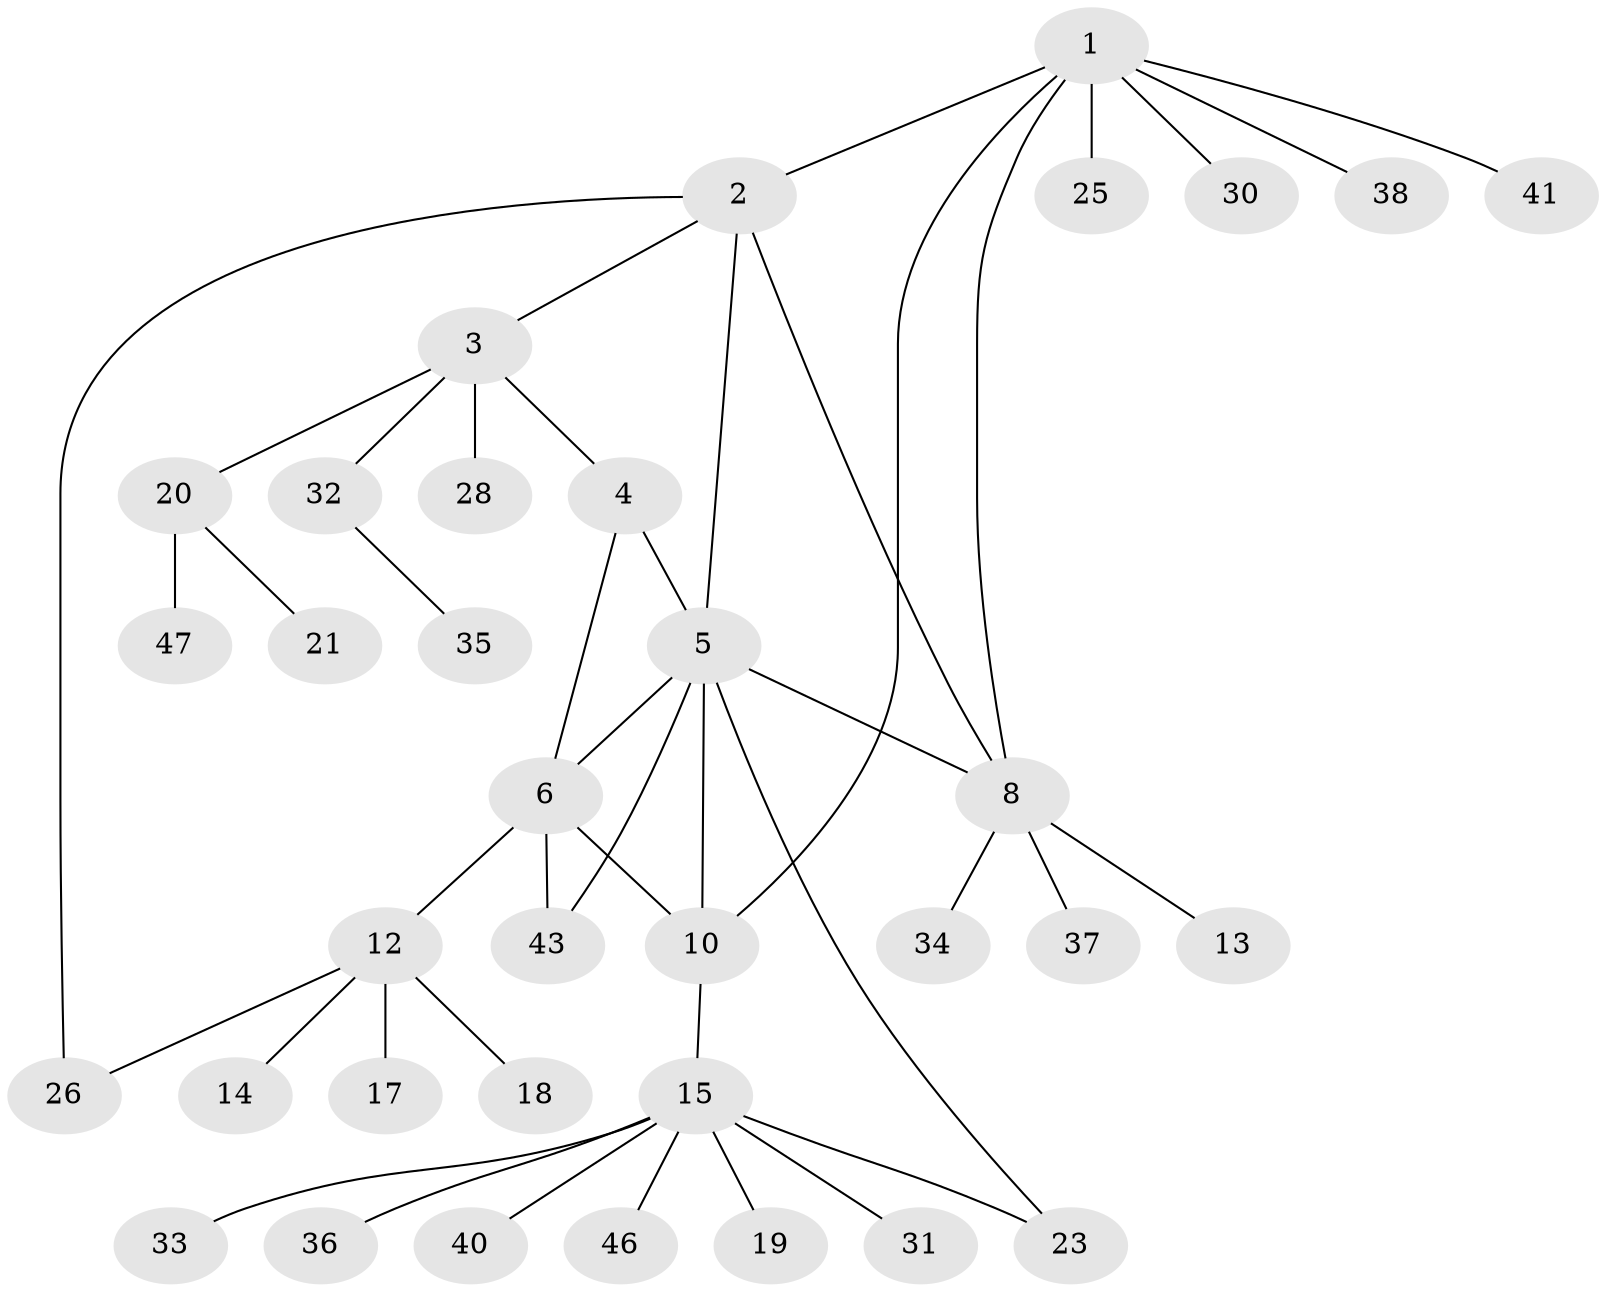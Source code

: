 // Generated by graph-tools (version 1.1) at 2025/24/03/03/25 07:24:09]
// undirected, 35 vertices, 43 edges
graph export_dot {
graph [start="1"]
  node [color=gray90,style=filled];
  1 [super="+11"];
  2 [super="+27"];
  3 [super="+24"];
  4;
  5 [super="+7"];
  6 [super="+9"];
  8 [super="+44"];
  10;
  12 [super="+48"];
  13 [super="+22"];
  14;
  15 [super="+16"];
  17 [super="+42"];
  18;
  19;
  20 [super="+29"];
  21;
  23 [super="+39"];
  25;
  26;
  28;
  30;
  31;
  32;
  33;
  34;
  35;
  36;
  37;
  38;
  40;
  41;
  43 [super="+45"];
  46;
  47;
  1 -- 2;
  1 -- 10;
  1 -- 25;
  1 -- 30;
  1 -- 38;
  1 -- 41;
  1 -- 8;
  2 -- 3;
  2 -- 5;
  2 -- 8;
  2 -- 26;
  3 -- 4;
  3 -- 20;
  3 -- 28;
  3 -- 32;
  4 -- 6 [weight=2];
  4 -- 5;
  5 -- 6;
  5 -- 23;
  5 -- 8;
  5 -- 10;
  5 -- 43;
  6 -- 12;
  6 -- 43;
  6 -- 10;
  8 -- 13;
  8 -- 34;
  8 -- 37;
  10 -- 15;
  12 -- 14;
  12 -- 17;
  12 -- 18;
  12 -- 26;
  15 -- 19;
  15 -- 23;
  15 -- 31;
  15 -- 40;
  15 -- 33;
  15 -- 36;
  15 -- 46;
  20 -- 21;
  20 -- 47;
  32 -- 35;
}

